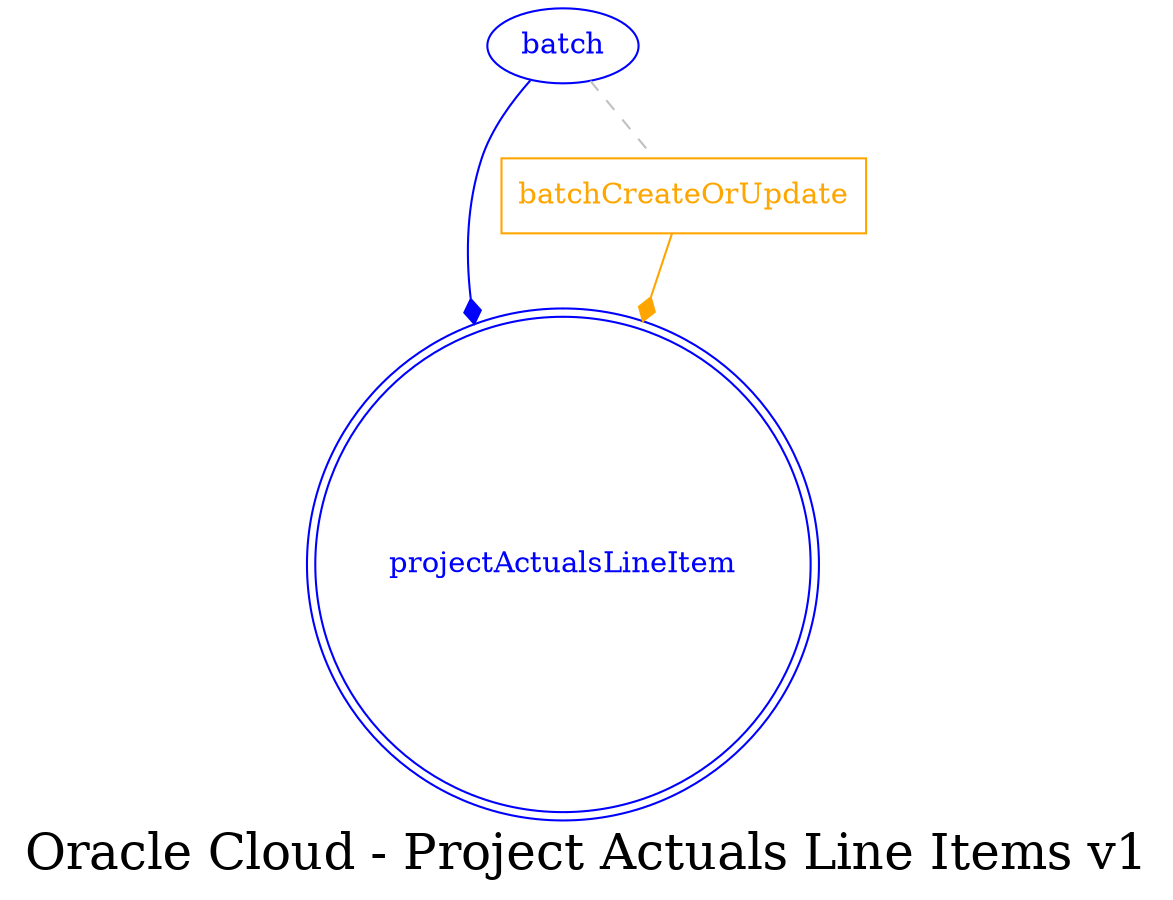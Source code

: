 digraph LexiconGraph {
graph[label="Oracle Cloud - Project Actuals Line Items v1", fontsize=24]
splines=true
"projectActualsLineItem" [color=blue, fontcolor=blue, shape=doublecircle]
"batch" -> "projectActualsLineItem" [color=blue, fontcolor=blue, arrowhead=diamond, arrowtail=none]
"batch" [color=blue, fontcolor=blue, shape=ellipse]
"batchCreateOrUpdate" [color=orange, fontcolor=orange, shape=box]
"batchCreateOrUpdate" -> "projectActualsLineItem" [color=orange, fontcolor=orange, arrowhead=diamond, arrowtail=none]
"batch" -> "batchCreateOrUpdate" [color=grey, fontcolor=grey, arrowhead=none, arrowtail=none, style=dashed]
}
